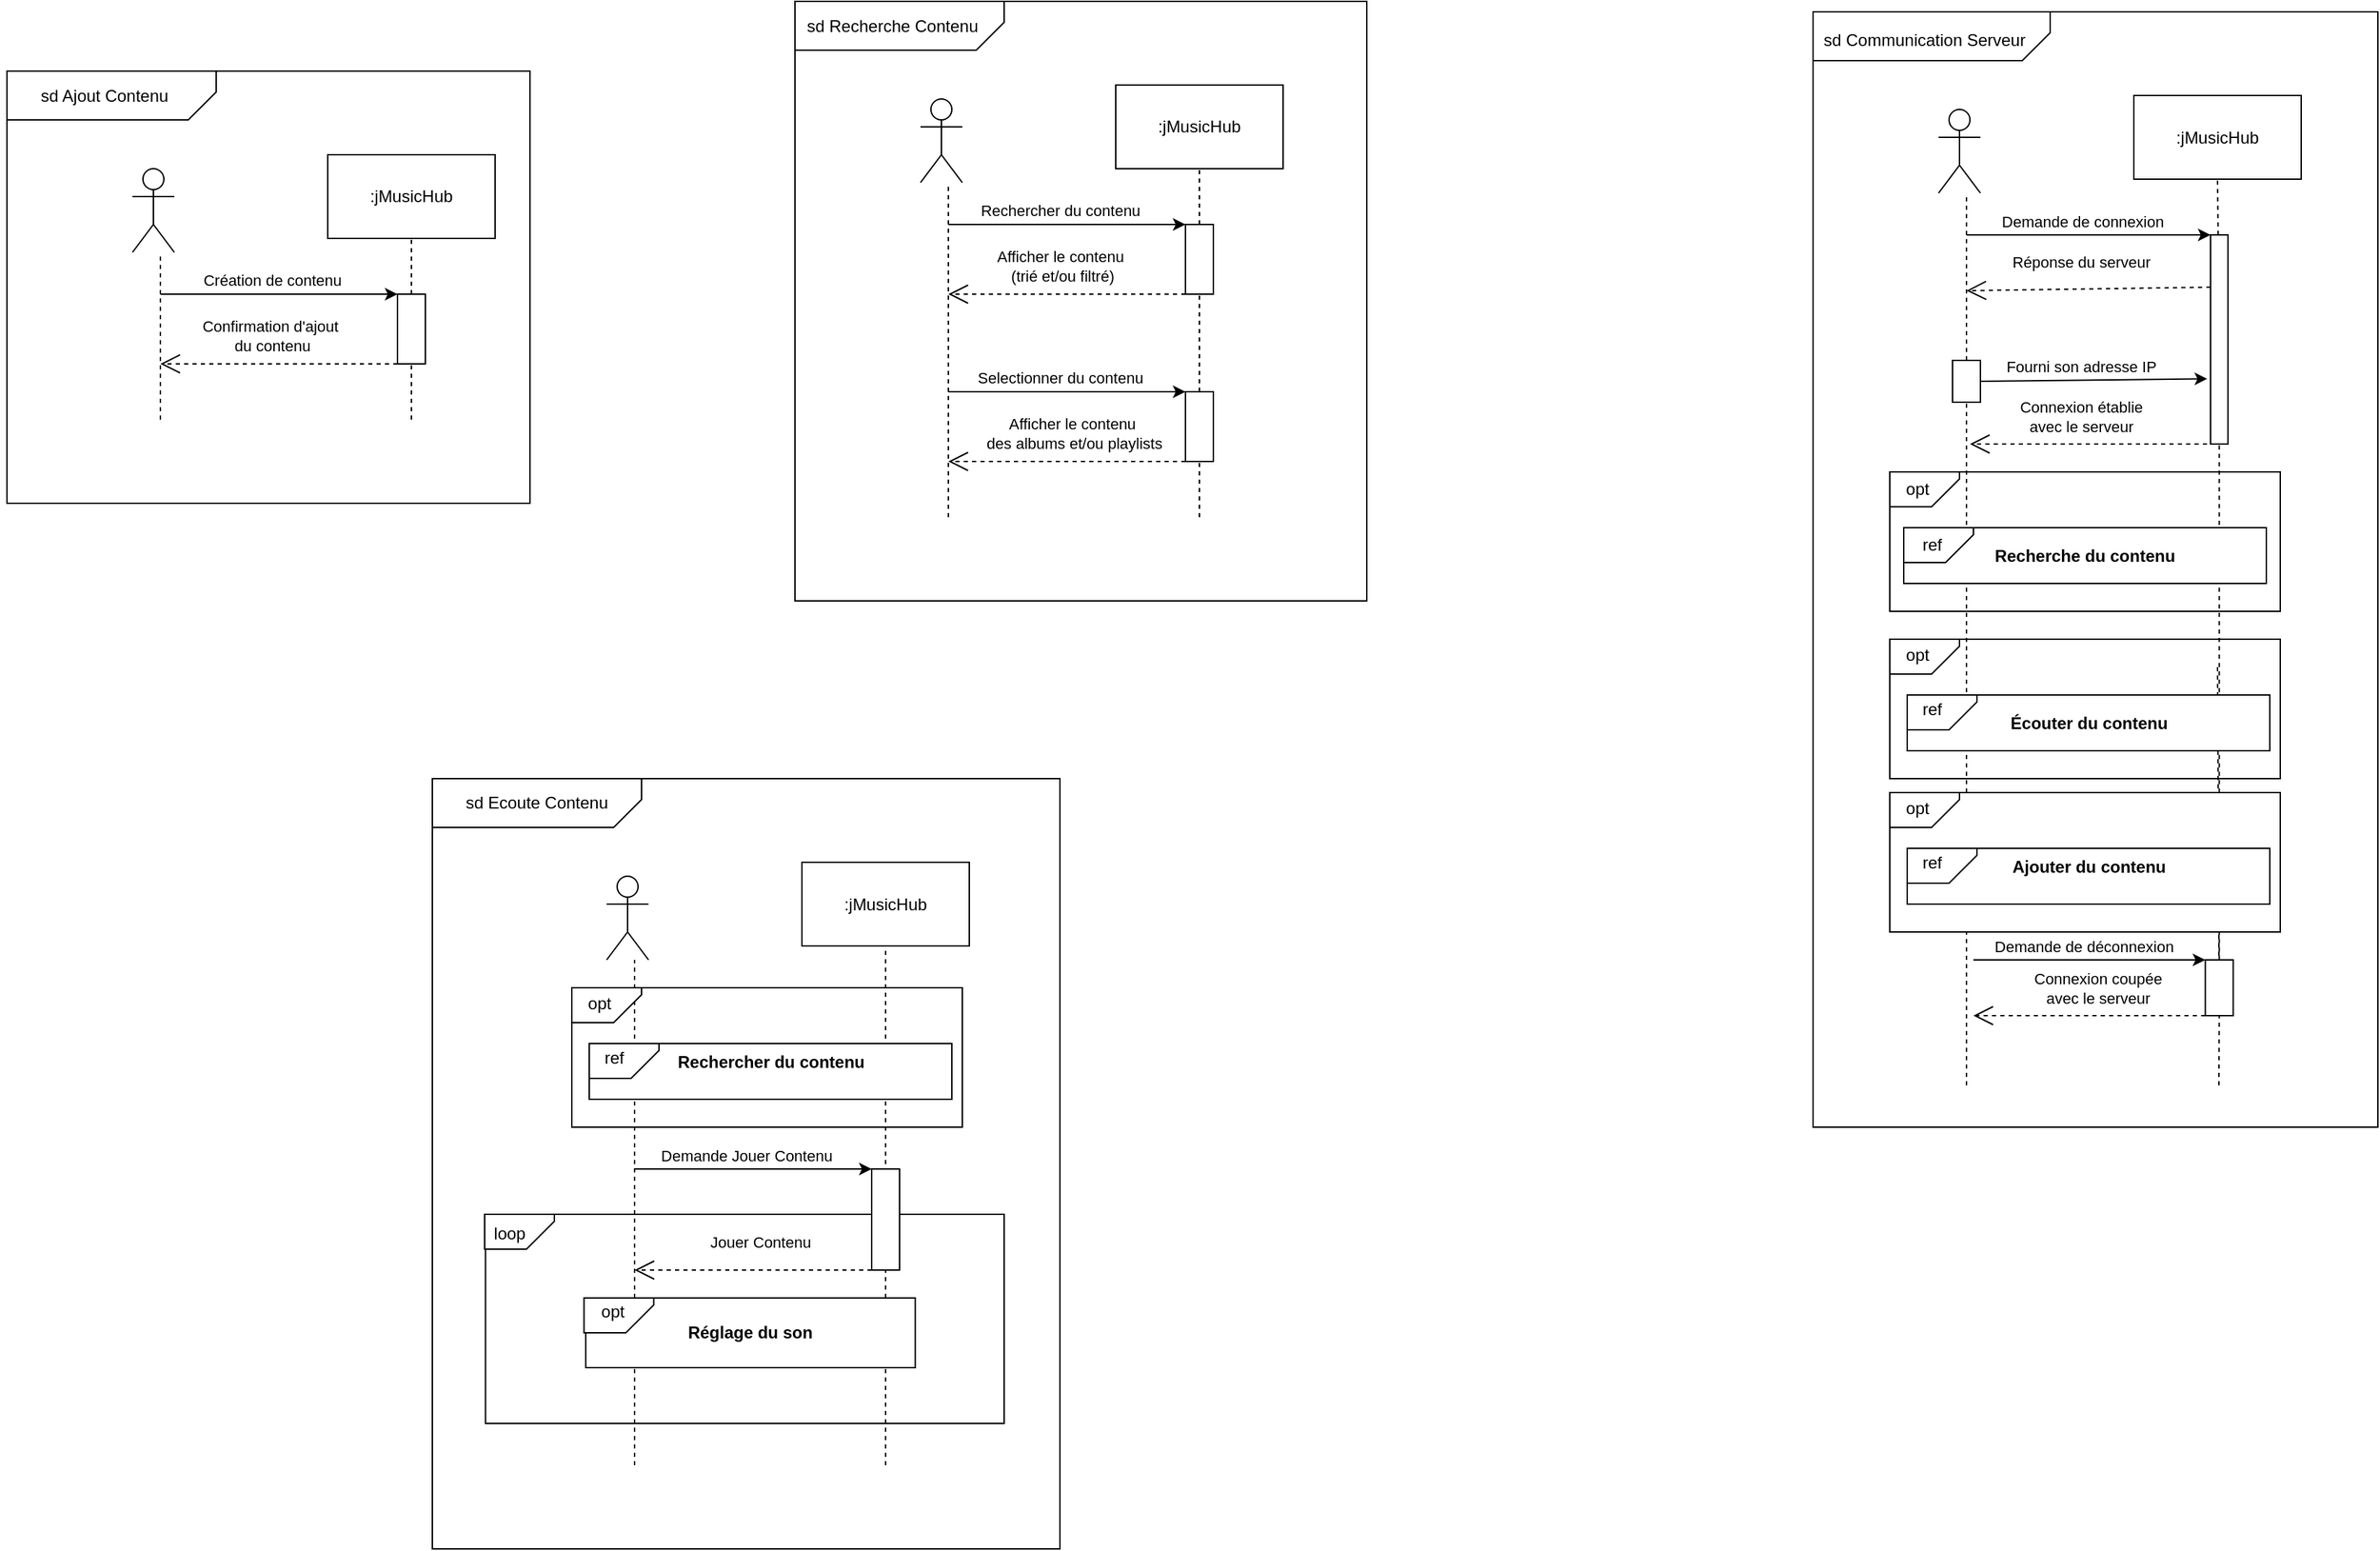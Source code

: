 <mxfile version="14.4.3" type="device"><diagram name="Page-1" id="e7e014a7-5840-1c2e-5031-d8a46d1fe8dd"><mxGraphModel dx="2328" dy="506" grid="1" gridSize="10" guides="1" tooltips="1" connect="1" arrows="1" fold="1" page="1" pageScale="1" pageWidth="1169" pageHeight="826" background="#ffffff" math="0" shadow="0"><root><mxCell id="0"/><mxCell id="1" parent="0"/><mxCell id="FLoYC-WOVoFwY3czvMIF-180" value="" style="rounded=0;whiteSpace=wrap;html=1;" vertex="1" parent="1"><mxGeometry x="-290" y="587.5" width="450" height="552.5" as="geometry"/></mxCell><mxCell id="FLoYC-WOVoFwY3czvMIF-179" value="" style="rounded=0;whiteSpace=wrap;html=1;" vertex="1" parent="1"><mxGeometry x="-251.87" y="900" width="371.87" height="150" as="geometry"/></mxCell><mxCell id="FLoYC-WOVoFwY3czvMIF-141" value="" style="rounded=0;whiteSpace=wrap;html=1;" vertex="1" parent="1"><mxGeometry x="-190" y="737.5" width="280" height="100" as="geometry"/></mxCell><mxCell id="FLoYC-WOVoFwY3czvMIF-118" value="" style="rounded=0;whiteSpace=wrap;html=1;" vertex="1" parent="1"><mxGeometry x="-30" y="30" width="410" height="430" as="geometry"/></mxCell><mxCell id="FLoYC-WOVoFwY3czvMIF-115" value="" style="rounded=0;whiteSpace=wrap;html=1;" vertex="1" parent="1"><mxGeometry x="-595" y="80" width="375" height="310" as="geometry"/></mxCell><mxCell id="FLoYC-WOVoFwY3czvMIF-97" value="" style="rounded=0;whiteSpace=wrap;html=1;" vertex="1" parent="1"><mxGeometry x="700" y="37.5" width="405" height="800" as="geometry"/></mxCell><mxCell id="FLoYC-WOVoFwY3czvMIF-80" value="" style="rounded=0;whiteSpace=wrap;html=1;" vertex="1" parent="1"><mxGeometry x="755" y="487.5" width="280" height="100" as="geometry"/></mxCell><mxCell id="FLoYC-WOVoFwY3czvMIF-70" value="" style="rounded=0;whiteSpace=wrap;html=1;" vertex="1" parent="1"><mxGeometry x="755" y="367.5" width="280" height="100" as="geometry"/></mxCell><mxCell id="FLoYC-WOVoFwY3czvMIF-56" value="" style="endArrow=none;dashed=1;html=1;entryX=0.5;entryY=1;entryDx=0;entryDy=0;" edge="1" parent="1" target="FLoYC-WOVoFwY3czvMIF-43"><mxGeometry width="50" height="50" relative="1" as="geometry"><mxPoint x="990" y="507.5" as="sourcePoint"/><mxPoint x="990" y="157.5" as="targetPoint"/></mxGeometry></mxCell><mxCell id="FLoYC-WOVoFwY3czvMIF-63" value="" style="endArrow=none;dashed=1;html=1;entryX=0.5;entryY=1;entryDx=0;entryDy=0;" edge="1" parent="1" source="FLoYC-WOVoFwY3czvMIF-43" target="FLoYC-WOVoFwY3czvMIF-41"><mxGeometry width="50" height="50" relative="1" as="geometry"><mxPoint x="991" y="807.5" as="sourcePoint"/><mxPoint x="990" y="157.5" as="targetPoint"/><Array as="points"/></mxGeometry></mxCell><mxCell id="4IbsPYfIFTgHkx3zR_Ce-2" value="" style="endArrow=none;dashed=1;html=1;entryX=0.5;entryY=1;entryDx=0;entryDy=0;" parent="1" target="LX9Ee4iMXW3ossaMAbA9-1" edge="1"><mxGeometry width="50" height="50" relative="1" as="geometry"><mxPoint x="260" y="400" as="sourcePoint"/><mxPoint x="300" y="190" as="targetPoint"/></mxGeometry></mxCell><mxCell id="LX9Ee4iMXW3ossaMAbA9-1" value=":jMusicHub" style="rounded=0;whiteSpace=wrap;html=1;" parent="1" vertex="1"><mxGeometry x="200" y="90" width="120" height="60" as="geometry"/></mxCell><mxCell id="4IbsPYfIFTgHkx3zR_Ce-1" value="" style="rounded=0;whiteSpace=wrap;html=1;" parent="1" vertex="1"><mxGeometry x="250" y="190" width="20" height="50" as="geometry"/></mxCell><mxCell id="4IbsPYfIFTgHkx3zR_Ce-3" value="" style="endArrow=none;dashed=1;html=1;" parent="1" edge="1"><mxGeometry width="50" height="50" relative="1" as="geometry"><mxPoint x="80" y="400" as="sourcePoint"/><mxPoint x="80" y="160" as="targetPoint"/></mxGeometry></mxCell><mxCell id="4IbsPYfIFTgHkx3zR_Ce-5" value="" style="rounded=0;whiteSpace=wrap;html=1;" parent="1" vertex="1"><mxGeometry x="250" y="310" width="20" height="50" as="geometry"/></mxCell><mxCell id="4IbsPYfIFTgHkx3zR_Ce-6" value="" style="endArrow=classic;html=1;entryX=0;entryY=0;entryDx=0;entryDy=0;" parent="1" target="4IbsPYfIFTgHkx3zR_Ce-1" edge="1"><mxGeometry width="50" height="50" relative="1" as="geometry"><mxPoint x="80" y="190" as="sourcePoint"/><mxPoint x="300" y="190" as="targetPoint"/></mxGeometry></mxCell><mxCell id="4IbsPYfIFTgHkx3zR_Ce-9" value="Rechercher du contenu" style="edgeLabel;html=1;align=center;verticalAlign=middle;resizable=0;points=[];" parent="4IbsPYfIFTgHkx3zR_Ce-6" vertex="1" connectable="0"><mxGeometry x="-0.162" y="3" relative="1" as="geometry"><mxPoint x="9" y="-7" as="offset"/></mxGeometry></mxCell><mxCell id="4IbsPYfIFTgHkx3zR_Ce-8" value="" style="endArrow=classic;html=1;entryX=0;entryY=0;entryDx=0;entryDy=0;" parent="1" target="4IbsPYfIFTgHkx3zR_Ce-5" edge="1"><mxGeometry width="50" height="50" relative="1" as="geometry"><mxPoint x="80" y="310" as="sourcePoint"/><mxPoint x="300" y="290" as="targetPoint"/></mxGeometry></mxCell><mxCell id="4IbsPYfIFTgHkx3zR_Ce-10" value="Selectionner du contenu" style="edgeLabel;html=1;align=center;verticalAlign=middle;resizable=0;points=[];" parent="4IbsPYfIFTgHkx3zR_Ce-8" vertex="1" connectable="0"><mxGeometry x="-0.186" y="-1" relative="1" as="geometry"><mxPoint x="11" y="-11" as="offset"/></mxGeometry></mxCell><mxCell id="4IbsPYfIFTgHkx3zR_Ce-14" value="Use" style="endArrow=open;endSize=12;dashed=1;html=1;exitX=0;exitY=1;exitDx=0;exitDy=0;" parent="1" source="4IbsPYfIFTgHkx3zR_Ce-5" edge="1"><mxGeometry x="-0.059" y="-20" width="160" relative="1" as="geometry"><mxPoint x="190" y="310" as="sourcePoint"/><mxPoint x="80" y="360" as="targetPoint"/><mxPoint as="offset"/></mxGeometry></mxCell><mxCell id="4IbsPYfIFTgHkx3zR_Ce-15" value="Afficher le contenu&amp;nbsp;&lt;br&gt;des albums et/ou playlists" style="edgeLabel;html=1;align=center;verticalAlign=middle;resizable=0;points=[];" parent="4IbsPYfIFTgHkx3zR_Ce-14" vertex="1" connectable="0"><mxGeometry x="0.186" y="-2" relative="1" as="geometry"><mxPoint x="21.18" y="-18" as="offset"/></mxGeometry></mxCell><mxCell id="4IbsPYfIFTgHkx3zR_Ce-17" value="Use" style="endArrow=open;endSize=12;dashed=1;html=1;exitX=0;exitY=1;exitDx=0;exitDy=0;" parent="1" edge="1"><mxGeometry x="-0.059" y="-20" width="160" relative="1" as="geometry"><mxPoint x="250" y="240" as="sourcePoint"/><mxPoint x="80" y="240" as="targetPoint"/><mxPoint as="offset"/></mxGeometry></mxCell><mxCell id="4IbsPYfIFTgHkx3zR_Ce-18" value="Afficher le contenu&lt;br&gt;&amp;nbsp;(trié et/ou filtré)" style="edgeLabel;html=1;align=center;verticalAlign=middle;resizable=0;points=[];" parent="4IbsPYfIFTgHkx3zR_Ce-17" vertex="1" connectable="0"><mxGeometry x="0.186" y="-2" relative="1" as="geometry"><mxPoint x="10.71" y="-18" as="offset"/></mxGeometry></mxCell><mxCell id="FLoYC-WOVoFwY3czvMIF-9" value="" style="shape=card;whiteSpace=wrap;html=1;size=20;rotation=-180;" vertex="1" parent="1"><mxGeometry x="-30" y="30" width="150" height="35" as="geometry"/></mxCell><mxCell id="LX9Ee4iMXW3ossaMAbA9-8" value="" style="shape=umlActor;verticalLabelPosition=bottom;verticalAlign=top;html=1;outlineConnect=0;" parent="1" vertex="1"><mxGeometry x="60" y="100" width="30" height="60" as="geometry"/></mxCell><mxCell id="FLoYC-WOVoFwY3czvMIF-10" value="&lt;span style=&quot;background-color: rgb(255 , 255 , 255)&quot;&gt;sd Recherche Contenu&lt;/span&gt;" style="text;html=1;strokeColor=none;fillColor=none;align=center;verticalAlign=middle;whiteSpace=wrap;rounded=0;" vertex="1" parent="1"><mxGeometry x="-35" y="37.5" width="150" height="20" as="geometry"/></mxCell><mxCell id="FLoYC-WOVoFwY3czvMIF-39" value="" style="endArrow=none;dashed=1;html=1;entryX=0.5;entryY=1;entryDx=0;entryDy=0;" edge="1" parent="1" target="FLoYC-WOVoFwY3czvMIF-40" source="FLoYC-WOVoFwY3czvMIF-41"><mxGeometry width="50" height="50" relative="1" as="geometry"><mxPoint x="990" y="407.5" as="sourcePoint"/><mxPoint x="1030" y="197.5" as="targetPoint"/></mxGeometry></mxCell><mxCell id="FLoYC-WOVoFwY3czvMIF-40" value=":jMusicHub" style="rounded=0;whiteSpace=wrap;html=1;" vertex="1" parent="1"><mxGeometry x="930" y="97.5" width="120" height="60" as="geometry"/></mxCell><mxCell id="FLoYC-WOVoFwY3czvMIF-42" value="" style="endArrow=none;dashed=1;html=1;" edge="1" parent="1" source="FLoYC-WOVoFwY3czvMIF-58"><mxGeometry width="50" height="50" relative="1" as="geometry"><mxPoint x="810" y="407.5" as="sourcePoint"/><mxPoint x="810" y="167.5" as="targetPoint"/></mxGeometry></mxCell><mxCell id="FLoYC-WOVoFwY3czvMIF-44" value="" style="endArrow=classic;html=1;entryX=0;entryY=0;entryDx=0;entryDy=0;" edge="1" parent="1" target="FLoYC-WOVoFwY3czvMIF-41"><mxGeometry width="50" height="50" relative="1" as="geometry"><mxPoint x="810" y="197.5" as="sourcePoint"/><mxPoint x="1030" y="197.5" as="targetPoint"/></mxGeometry></mxCell><mxCell id="FLoYC-WOVoFwY3czvMIF-45" value="Demande de connexion" style="edgeLabel;html=1;align=center;verticalAlign=middle;resizable=0;points=[];" vertex="1" connectable="0" parent="FLoYC-WOVoFwY3czvMIF-44"><mxGeometry x="-0.162" y="3" relative="1" as="geometry"><mxPoint x="9" y="-7" as="offset"/></mxGeometry></mxCell><mxCell id="FLoYC-WOVoFwY3czvMIF-46" value="" style="endArrow=classic;html=1;entryX=0;entryY=0;entryDx=0;entryDy=0;" edge="1" parent="1" target="FLoYC-WOVoFwY3czvMIF-43"><mxGeometry width="50" height="50" relative="1" as="geometry"><mxPoint x="815" y="717.5" as="sourcePoint"/><mxPoint x="1030" y="367.5" as="targetPoint"/></mxGeometry></mxCell><mxCell id="FLoYC-WOVoFwY3czvMIF-47" value="Demande de déconnexion" style="edgeLabel;html=1;align=center;verticalAlign=middle;resizable=0;points=[];" vertex="1" connectable="0" parent="FLoYC-WOVoFwY3czvMIF-46"><mxGeometry x="-0.186" y="-1" relative="1" as="geometry"><mxPoint x="11" y="-11" as="offset"/></mxGeometry></mxCell><mxCell id="FLoYC-WOVoFwY3czvMIF-48" value="Use" style="endArrow=open;endSize=12;dashed=1;html=1;exitX=0;exitY=1;exitDx=0;exitDy=0;" edge="1" parent="1" source="FLoYC-WOVoFwY3czvMIF-43"><mxGeometry x="-0.059" y="-20" width="160" relative="1" as="geometry"><mxPoint x="920" y="387.5" as="sourcePoint"/><mxPoint x="815" y="757.5" as="targetPoint"/><mxPoint as="offset"/></mxGeometry></mxCell><mxCell id="FLoYC-WOVoFwY3czvMIF-49" value="Connexion coupée&lt;br&gt;avec le serveur" style="edgeLabel;html=1;align=center;verticalAlign=middle;resizable=0;points=[];" vertex="1" connectable="0" parent="FLoYC-WOVoFwY3czvMIF-48"><mxGeometry x="0.186" y="-2" relative="1" as="geometry"><mxPoint x="21.18" y="-18" as="offset"/></mxGeometry></mxCell><mxCell id="FLoYC-WOVoFwY3czvMIF-50" value="Use" style="endArrow=open;endSize=12;dashed=1;html=1;exitX=0;exitY=1;exitDx=0;exitDy=0;" edge="1" parent="1"><mxGeometry x="-0.059" y="-20" width="160" relative="1" as="geometry"><mxPoint x="982.5" y="347.5" as="sourcePoint"/><mxPoint x="812.5" y="347.5" as="targetPoint"/><mxPoint as="offset"/></mxGeometry></mxCell><mxCell id="FLoYC-WOVoFwY3czvMIF-51" value="Connexion établie&lt;br&gt;avec le serveur" style="edgeLabel;html=1;align=center;verticalAlign=middle;resizable=0;points=[];" vertex="1" connectable="0" parent="FLoYC-WOVoFwY3czvMIF-50"><mxGeometry x="0.186" y="-2" relative="1" as="geometry"><mxPoint x="10.71" y="-18" as="offset"/></mxGeometry></mxCell><mxCell id="FLoYC-WOVoFwY3czvMIF-52" value="" style="shape=card;whiteSpace=wrap;html=1;size=20;rotation=-180;" vertex="1" parent="1"><mxGeometry x="700" y="37.5" width="170" height="35" as="geometry"/></mxCell><mxCell id="FLoYC-WOVoFwY3czvMIF-53" value="" style="shape=umlActor;verticalLabelPosition=bottom;verticalAlign=top;html=1;outlineConnect=0;" vertex="1" parent="1"><mxGeometry x="790" y="107.5" width="30" height="60" as="geometry"/></mxCell><mxCell id="FLoYC-WOVoFwY3czvMIF-54" value="&lt;span style=&quot;background-color: rgb(255 , 255 , 255)&quot;&gt;sd Communication Serveur&lt;/span&gt;" style="text;html=1;strokeColor=none;fillColor=none;align=center;verticalAlign=middle;whiteSpace=wrap;rounded=0;" vertex="1" parent="1"><mxGeometry x="705" y="47.5" width="150" height="20" as="geometry"/></mxCell><mxCell id="FLoYC-WOVoFwY3czvMIF-58" value="" style="rounded=0;whiteSpace=wrap;html=1;" vertex="1" parent="1"><mxGeometry x="800" y="287.5" width="20" height="30" as="geometry"/></mxCell><mxCell id="FLoYC-WOVoFwY3czvMIF-59" value="" style="endArrow=none;dashed=1;html=1;" edge="1" parent="1" target="FLoYC-WOVoFwY3czvMIF-58"><mxGeometry width="50" height="50" relative="1" as="geometry"><mxPoint x="810" y="807.5" as="sourcePoint"/><mxPoint x="810" y="167.5" as="targetPoint"/></mxGeometry></mxCell><mxCell id="FLoYC-WOVoFwY3czvMIF-60" value="" style="endArrow=classic;html=1;exitX=1;exitY=0.5;exitDx=0;exitDy=0;entryX=-0.192;entryY=0.688;entryDx=0;entryDy=0;entryPerimeter=0;" edge="1" parent="1" source="FLoYC-WOVoFwY3czvMIF-58" target="FLoYC-WOVoFwY3czvMIF-41"><mxGeometry width="50" height="50" relative="1" as="geometry"><mxPoint x="905" y="317.5" as="sourcePoint"/><mxPoint x="981" y="307.5" as="targetPoint"/></mxGeometry></mxCell><mxCell id="FLoYC-WOVoFwY3czvMIF-64" value="Fourni son adresse IP" style="edgeLabel;html=1;align=center;verticalAlign=middle;resizable=0;points=[];" vertex="1" connectable="0" parent="FLoYC-WOVoFwY3czvMIF-60"><mxGeometry x="-0.122" y="-1" relative="1" as="geometry"><mxPoint y="-10.95" as="offset"/></mxGeometry></mxCell><mxCell id="FLoYC-WOVoFwY3czvMIF-61" value="Use" style="endArrow=open;endSize=12;dashed=1;html=1;exitX=0;exitY=0.25;exitDx=0;exitDy=0;" edge="1" parent="1" source="FLoYC-WOVoFwY3czvMIF-41"><mxGeometry x="-0.059" y="-20" width="160" relative="1" as="geometry"><mxPoint x="975" y="237.5" as="sourcePoint"/><mxPoint x="810" y="237.5" as="targetPoint"/><mxPoint as="offset"/></mxGeometry></mxCell><mxCell id="FLoYC-WOVoFwY3czvMIF-62" value="Réponse du serveur" style="edgeLabel;html=1;align=center;verticalAlign=middle;resizable=0;points=[];" vertex="1" connectable="0" parent="FLoYC-WOVoFwY3czvMIF-61"><mxGeometry x="0.186" y="-2" relative="1" as="geometry"><mxPoint x="10.71" y="-18" as="offset"/></mxGeometry></mxCell><mxCell id="FLoYC-WOVoFwY3czvMIF-41" value="" style="rounded=0;whiteSpace=wrap;html=1;" vertex="1" parent="1"><mxGeometry x="985" y="197.5" width="12.5" height="150" as="geometry"/></mxCell><mxCell id="FLoYC-WOVoFwY3czvMIF-71" value="&lt;b&gt;Recherche du contenu&lt;/b&gt;" style="rounded=0;whiteSpace=wrap;html=1;" vertex="1" parent="1"><mxGeometry x="765" y="407.5" width="260" height="40" as="geometry"/></mxCell><mxCell id="FLoYC-WOVoFwY3czvMIF-72" value="" style="shape=card;whiteSpace=wrap;html=1;size=20;rotation=-180;" vertex="1" parent="1"><mxGeometry x="755" y="367.5" width="50" height="25" as="geometry"/></mxCell><mxCell id="FLoYC-WOVoFwY3czvMIF-74" value="opt" style="text;html=1;strokeColor=none;fillColor=none;align=center;verticalAlign=middle;whiteSpace=wrap;rounded=0;" vertex="1" parent="1"><mxGeometry x="755" y="370" width="40" height="20" as="geometry"/></mxCell><mxCell id="FLoYC-WOVoFwY3czvMIF-78" value="" style="shape=card;whiteSpace=wrap;html=1;size=20;rotation=-180;" vertex="1" parent="1"><mxGeometry x="765" y="407.5" width="50" height="25" as="geometry"/></mxCell><mxCell id="FLoYC-WOVoFwY3czvMIF-76" value="ref" style="text;html=1;strokeColor=none;fillColor=none;align=center;verticalAlign=middle;whiteSpace=wrap;rounded=0;" vertex="1" parent="1"><mxGeometry x="767.5" y="410" width="35" height="20" as="geometry"/></mxCell><mxCell id="FLoYC-WOVoFwY3czvMIF-81" value="&lt;b&gt;Écouter du contenu&lt;/b&gt;" style="rounded=0;whiteSpace=wrap;html=1;" vertex="1" parent="1"><mxGeometry x="767.5" y="527.5" width="260" height="40" as="geometry"/></mxCell><mxCell id="FLoYC-WOVoFwY3czvMIF-82" value="" style="shape=card;whiteSpace=wrap;html=1;size=20;rotation=-180;" vertex="1" parent="1"><mxGeometry x="755" y="487.5" width="50" height="25" as="geometry"/></mxCell><mxCell id="FLoYC-WOVoFwY3czvMIF-83" value="opt" style="text;html=1;strokeColor=none;fillColor=none;align=center;verticalAlign=middle;whiteSpace=wrap;rounded=0;" vertex="1" parent="1"><mxGeometry x="755" y="487.5" width="40" height="22.5" as="geometry"/></mxCell><mxCell id="FLoYC-WOVoFwY3czvMIF-84" value="" style="shape=card;whiteSpace=wrap;html=1;size=20;rotation=-180;" vertex="1" parent="1"><mxGeometry x="767.5" y="527.5" width="50" height="25" as="geometry"/></mxCell><mxCell id="FLoYC-WOVoFwY3czvMIF-85" value="ref" style="text;html=1;strokeColor=none;fillColor=none;align=center;verticalAlign=middle;whiteSpace=wrap;rounded=0;" vertex="1" parent="1"><mxGeometry x="767.5" y="527.5" width="35" height="20" as="geometry"/></mxCell><mxCell id="FLoYC-WOVoFwY3czvMIF-43" value="" style="rounded=0;whiteSpace=wrap;html=1;" vertex="1" parent="1"><mxGeometry x="981.25" y="717.5" width="20" height="40" as="geometry"/></mxCell><mxCell id="FLoYC-WOVoFwY3czvMIF-90" value="" style="endArrow=none;dashed=1;html=1;entryX=0.5;entryY=1;entryDx=0;entryDy=0;" edge="1" parent="1" target="FLoYC-WOVoFwY3czvMIF-43"><mxGeometry width="50" height="50" relative="1" as="geometry"><mxPoint x="991" y="807.5" as="sourcePoint"/><mxPoint x="991.25" y="347.5" as="targetPoint"/><Array as="points"/></mxGeometry></mxCell><mxCell id="FLoYC-WOVoFwY3czvMIF-91" value="" style="rounded=0;whiteSpace=wrap;html=1;" vertex="1" parent="1"><mxGeometry x="755" y="597.5" width="280" height="100" as="geometry"/></mxCell><mxCell id="FLoYC-WOVoFwY3czvMIF-92" value="&lt;b&gt;Ajouter du contenu&lt;br&gt;&lt;br&gt;&lt;/b&gt;" style="rounded=0;whiteSpace=wrap;html=1;" vertex="1" parent="1"><mxGeometry x="767.5" y="637.5" width="260" height="40" as="geometry"/></mxCell><mxCell id="FLoYC-WOVoFwY3czvMIF-93" value="" style="shape=card;whiteSpace=wrap;html=1;size=20;rotation=-180;" vertex="1" parent="1"><mxGeometry x="755" y="597.5" width="50" height="25" as="geometry"/></mxCell><mxCell id="FLoYC-WOVoFwY3czvMIF-94" value="opt" style="text;html=1;strokeColor=none;fillColor=none;align=center;verticalAlign=middle;whiteSpace=wrap;rounded=0;" vertex="1" parent="1"><mxGeometry x="755" y="597.5" width="40" height="22.5" as="geometry"/></mxCell><mxCell id="FLoYC-WOVoFwY3czvMIF-95" value="" style="shape=card;whiteSpace=wrap;html=1;size=20;rotation=-180;" vertex="1" parent="1"><mxGeometry x="767.5" y="637.5" width="50" height="25" as="geometry"/></mxCell><mxCell id="FLoYC-WOVoFwY3czvMIF-96" value="ref" style="text;html=1;strokeColor=none;fillColor=none;align=center;verticalAlign=middle;whiteSpace=wrap;rounded=0;" vertex="1" parent="1"><mxGeometry x="767.5" y="637.5" width="35" height="20" as="geometry"/></mxCell><mxCell id="FLoYC-WOVoFwY3czvMIF-99" value="" style="endArrow=none;dashed=1;html=1;entryX=0.5;entryY=1;entryDx=0;entryDy=0;" edge="1" parent="1" target="FLoYC-WOVoFwY3czvMIF-100"><mxGeometry width="50" height="50" relative="1" as="geometry"><mxPoint x="-305" y="330" as="sourcePoint"/><mxPoint x="-265" y="240" as="targetPoint"/></mxGeometry></mxCell><mxCell id="FLoYC-WOVoFwY3czvMIF-100" value=":jMusicHub" style="rounded=0;whiteSpace=wrap;html=1;" vertex="1" parent="1"><mxGeometry x="-365" y="140" width="120" height="60" as="geometry"/></mxCell><mxCell id="FLoYC-WOVoFwY3czvMIF-101" value="" style="rounded=0;whiteSpace=wrap;html=1;" vertex="1" parent="1"><mxGeometry x="-315" y="240" width="20" height="50" as="geometry"/></mxCell><mxCell id="FLoYC-WOVoFwY3czvMIF-102" value="" style="endArrow=none;dashed=1;html=1;" edge="1" parent="1"><mxGeometry width="50" height="50" relative="1" as="geometry"><mxPoint x="-485" y="330" as="sourcePoint"/><mxPoint x="-485" y="210" as="targetPoint"/></mxGeometry></mxCell><mxCell id="FLoYC-WOVoFwY3czvMIF-104" value="" style="endArrow=classic;html=1;entryX=0;entryY=0;entryDx=0;entryDy=0;" edge="1" parent="1" target="FLoYC-WOVoFwY3czvMIF-101"><mxGeometry width="50" height="50" relative="1" as="geometry"><mxPoint x="-485" y="240" as="sourcePoint"/><mxPoint x="-265" y="240" as="targetPoint"/></mxGeometry></mxCell><mxCell id="FLoYC-WOVoFwY3czvMIF-105" value="Création de contenu" style="edgeLabel;html=1;align=center;verticalAlign=middle;resizable=0;points=[];" vertex="1" connectable="0" parent="FLoYC-WOVoFwY3czvMIF-104"><mxGeometry x="-0.162" y="3" relative="1" as="geometry"><mxPoint x="9" y="-7" as="offset"/></mxGeometry></mxCell><mxCell id="FLoYC-WOVoFwY3czvMIF-110" value="Use" style="endArrow=open;endSize=12;dashed=1;html=1;exitX=0;exitY=1;exitDx=0;exitDy=0;" edge="1" parent="1"><mxGeometry x="-0.059" y="-20" width="160" relative="1" as="geometry"><mxPoint x="-315" y="290" as="sourcePoint"/><mxPoint x="-485" y="290" as="targetPoint"/><mxPoint as="offset"/></mxGeometry></mxCell><mxCell id="FLoYC-WOVoFwY3czvMIF-111" value="Confirmation d'ajout&amp;nbsp;&lt;br&gt;du contenu" style="edgeLabel;html=1;align=center;verticalAlign=middle;resizable=0;points=[];" vertex="1" connectable="0" parent="FLoYC-WOVoFwY3czvMIF-110"><mxGeometry x="0.186" y="-2" relative="1" as="geometry"><mxPoint x="10.71" y="-18" as="offset"/></mxGeometry></mxCell><mxCell id="FLoYC-WOVoFwY3czvMIF-112" value="" style="shape=card;whiteSpace=wrap;html=1;size=20;rotation=-180;" vertex="1" parent="1"><mxGeometry x="-595" y="80" width="150" height="35" as="geometry"/></mxCell><mxCell id="FLoYC-WOVoFwY3czvMIF-113" value="" style="shape=umlActor;verticalLabelPosition=bottom;verticalAlign=top;html=1;outlineConnect=0;" vertex="1" parent="1"><mxGeometry x="-505" y="150" width="30" height="60" as="geometry"/></mxCell><mxCell id="FLoYC-WOVoFwY3czvMIF-114" value="&lt;span style=&quot;background-color: rgb(255 , 255 , 255)&quot;&gt;sd Ajout Contenu&lt;/span&gt;" style="text;html=1;strokeColor=none;fillColor=none;align=center;verticalAlign=middle;whiteSpace=wrap;rounded=0;" vertex="1" parent="1"><mxGeometry x="-600" y="87.5" width="150" height="20" as="geometry"/></mxCell><mxCell id="FLoYC-WOVoFwY3czvMIF-120" value="" style="endArrow=none;dashed=1;html=1;entryX=0.5;entryY=1;entryDx=0;entryDy=0;" edge="1" parent="1" target="FLoYC-WOVoFwY3czvMIF-121"><mxGeometry width="50" height="50" relative="1" as="geometry"><mxPoint x="35" y="1080" as="sourcePoint"/><mxPoint x="75" y="747.5" as="targetPoint"/></mxGeometry></mxCell><mxCell id="FLoYC-WOVoFwY3czvMIF-121" value=":jMusicHub" style="rounded=0;whiteSpace=wrap;html=1;" vertex="1" parent="1"><mxGeometry x="-25" y="647.5" width="120" height="60" as="geometry"/></mxCell><mxCell id="FLoYC-WOVoFwY3czvMIF-123" value="" style="endArrow=none;dashed=1;html=1;" edge="1" parent="1"><mxGeometry width="50" height="50" relative="1" as="geometry"><mxPoint x="-145" y="1080" as="sourcePoint"/><mxPoint x="-145" y="717.5" as="targetPoint"/></mxGeometry></mxCell><mxCell id="FLoYC-WOVoFwY3czvMIF-124" value="" style="rounded=0;whiteSpace=wrap;html=1;" vertex="1" parent="1"><mxGeometry x="25" y="867.5" width="20" height="72.5" as="geometry"/></mxCell><mxCell id="FLoYC-WOVoFwY3czvMIF-127" value="" style="endArrow=classic;html=1;entryX=0;entryY=0;entryDx=0;entryDy=0;" edge="1" parent="1" target="FLoYC-WOVoFwY3czvMIF-124"><mxGeometry width="50" height="50" relative="1" as="geometry"><mxPoint x="-145" y="867.5" as="sourcePoint"/><mxPoint x="75" y="847.5" as="targetPoint"/></mxGeometry></mxCell><mxCell id="FLoYC-WOVoFwY3czvMIF-128" value="Demande Jouer Contenu" style="edgeLabel;html=1;align=center;verticalAlign=middle;resizable=0;points=[];" vertex="1" connectable="0" parent="FLoYC-WOVoFwY3czvMIF-127"><mxGeometry x="-0.186" y="-1" relative="1" as="geometry"><mxPoint x="11" y="-11" as="offset"/></mxGeometry></mxCell><mxCell id="FLoYC-WOVoFwY3czvMIF-129" value="Use" style="endArrow=open;endSize=12;dashed=1;html=1;exitX=0;exitY=1;exitDx=0;exitDy=0;" edge="1" parent="1" source="FLoYC-WOVoFwY3czvMIF-124"><mxGeometry x="-0.059" y="-20" width="160" relative="1" as="geometry"><mxPoint x="-35" y="867.5" as="sourcePoint"/><mxPoint x="-145" y="940" as="targetPoint"/><mxPoint as="offset"/></mxGeometry></mxCell><mxCell id="FLoYC-WOVoFwY3czvMIF-130" value="Jouer Contenu" style="edgeLabel;html=1;align=center;verticalAlign=middle;resizable=0;points=[];" vertex="1" connectable="0" parent="FLoYC-WOVoFwY3czvMIF-129"><mxGeometry x="0.186" y="-2" relative="1" as="geometry"><mxPoint x="21.18" y="-18" as="offset"/></mxGeometry></mxCell><mxCell id="FLoYC-WOVoFwY3czvMIF-133" value="" style="shape=card;whiteSpace=wrap;html=1;size=20;rotation=-180;" vertex="1" parent="1"><mxGeometry x="-290" y="587.5" width="150" height="35" as="geometry"/></mxCell><mxCell id="FLoYC-WOVoFwY3czvMIF-134" value="" style="shape=umlActor;verticalLabelPosition=bottom;verticalAlign=top;html=1;outlineConnect=0;" vertex="1" parent="1"><mxGeometry x="-165" y="657.5" width="30" height="60" as="geometry"/></mxCell><mxCell id="FLoYC-WOVoFwY3czvMIF-135" value="&lt;span style=&quot;background-color: rgb(255 , 255 , 255)&quot;&gt;sd Ecoute Contenu&lt;/span&gt;" style="text;html=1;strokeColor=none;fillColor=none;align=center;verticalAlign=middle;whiteSpace=wrap;rounded=0;" vertex="1" parent="1"><mxGeometry x="-290" y="595" width="150" height="20" as="geometry"/></mxCell><mxCell id="FLoYC-WOVoFwY3czvMIF-142" value="&lt;b&gt;Rechercher du contenu&lt;br&gt;&lt;br&gt;&lt;/b&gt;" style="rounded=0;whiteSpace=wrap;html=1;" vertex="1" parent="1"><mxGeometry x="-177.5" y="777.5" width="260" height="40" as="geometry"/></mxCell><mxCell id="FLoYC-WOVoFwY3czvMIF-143" value="" style="shape=card;whiteSpace=wrap;html=1;size=20;rotation=-180;" vertex="1" parent="1"><mxGeometry x="-190" y="737.5" width="50" height="25" as="geometry"/></mxCell><mxCell id="FLoYC-WOVoFwY3czvMIF-144" value="opt" style="text;html=1;strokeColor=none;fillColor=none;align=center;verticalAlign=middle;whiteSpace=wrap;rounded=0;" vertex="1" parent="1"><mxGeometry x="-190" y="737.5" width="40" height="22.5" as="geometry"/></mxCell><mxCell id="FLoYC-WOVoFwY3czvMIF-145" value="" style="shape=card;whiteSpace=wrap;html=1;size=20;rotation=-180;" vertex="1" parent="1"><mxGeometry x="-177.5" y="777.5" width="50" height="25" as="geometry"/></mxCell><mxCell id="FLoYC-WOVoFwY3czvMIF-146" value="ref" style="text;html=1;strokeColor=none;fillColor=none;align=center;verticalAlign=middle;whiteSpace=wrap;rounded=0;" vertex="1" parent="1"><mxGeometry x="-177.5" y="777.5" width="35" height="20" as="geometry"/></mxCell><mxCell id="FLoYC-WOVoFwY3czvMIF-173" value="&lt;b&gt;Réglage du son&lt;br&gt;&lt;/b&gt;" style="rounded=0;whiteSpace=wrap;html=1;" vertex="1" parent="1"><mxGeometry x="-180" y="960" width="236.25" height="50" as="geometry"/></mxCell><mxCell id="FLoYC-WOVoFwY3czvMIF-174" value="" style="shape=card;whiteSpace=wrap;html=1;size=20;rotation=-180;" vertex="1" parent="1"><mxGeometry x="-252.5" y="900" width="50" height="25" as="geometry"/></mxCell><mxCell id="FLoYC-WOVoFwY3czvMIF-175" value="loop" style="text;html=1;strokeColor=none;fillColor=none;align=center;verticalAlign=middle;whiteSpace=wrap;rounded=0;" vertex="1" parent="1"><mxGeometry x="-252.5" y="902.5" width="35" height="22.5" as="geometry"/></mxCell><mxCell id="FLoYC-WOVoFwY3czvMIF-176" value="" style="shape=card;whiteSpace=wrap;html=1;size=20;rotation=-180;" vertex="1" parent="1"><mxGeometry x="-181.25" y="960" width="50" height="25" as="geometry"/></mxCell><mxCell id="FLoYC-WOVoFwY3czvMIF-177" value="opt" style="text;html=1;strokeColor=none;fillColor=none;align=center;verticalAlign=middle;whiteSpace=wrap;rounded=0;" vertex="1" parent="1"><mxGeometry x="-182.5" y="960" width="42.5" height="20" as="geometry"/></mxCell></root></mxGraphModel></diagram></mxfile>